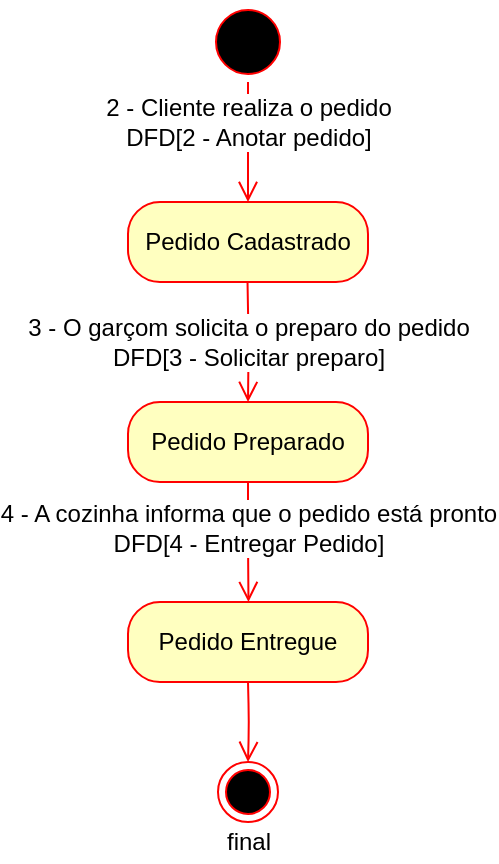 <mxfile version="13.0.3" type="device"><diagram id="oOBo6oCrgPSUEcmUvzrz" name="Page-1"><mxGraphModel dx="700" dy="813" grid="1" gridSize="10" guides="1" tooltips="1" connect="1" arrows="1" fold="1" page="1" pageScale="1" pageWidth="827" pageHeight="1169" math="0" shadow="0"><root><mxCell id="0"/><mxCell id="1" parent="0"/><mxCell id="MkVZXI5T7nDG7Dsxy7Ij-1" value="" style="ellipse;html=1;shape=endState;fillColor=#000000;strokeColor=#ff0000;" parent="1" vertex="1"><mxGeometry x="245" y="400" width="30" height="30" as="geometry"/></mxCell><mxCell id="MkVZXI5T7nDG7Dsxy7Ij-2" value="" style="ellipse;html=1;shape=startState;fillColor=#000000;strokeColor=#ff0000;" parent="1" vertex="1"><mxGeometry x="240" y="20" width="40" height="40" as="geometry"/></mxCell><mxCell id="MkVZXI5T7nDG7Dsxy7Ij-3" value="" style="edgeStyle=orthogonalEdgeStyle;html=1;verticalAlign=bottom;endArrow=open;endSize=8;strokeColor=#ff0000;" parent="1" source="MkVZXI5T7nDG7Dsxy7Ij-2" target="MkVZXI5T7nDG7Dsxy7Ij-4" edge="1"><mxGeometry relative="1" as="geometry"><mxPoint x="255" y="130" as="targetPoint"/><Array as="points"><mxPoint x="260" y="130"/></Array></mxGeometry></mxCell><mxCell id="MkVZXI5T7nDG7Dsxy7Ij-15" value="2 - Cliente realiza o pedido&lt;br&gt;DFD[2 - Anotar pedido]" style="text;html=1;align=center;verticalAlign=middle;resizable=0;points=[];labelBackgroundColor=#ffffff;" parent="MkVZXI5T7nDG7Dsxy7Ij-3" vertex="1" connectable="0"><mxGeometry x="1" y="37" relative="1" as="geometry"><mxPoint x="-37" y="-40" as="offset"/></mxGeometry></mxCell><mxCell id="MkVZXI5T7nDG7Dsxy7Ij-4" value="Pedido Cadastrado" style="rounded=1;whiteSpace=wrap;html=1;arcSize=40;fontColor=#000000;fillColor=#ffffc0;strokeColor=#ff0000;" parent="1" vertex="1"><mxGeometry x="200" y="120" width="120" height="40" as="geometry"/></mxCell><mxCell id="MkVZXI5T7nDG7Dsxy7Ij-5" value="" style="edgeStyle=orthogonalEdgeStyle;html=1;verticalAlign=bottom;endArrow=open;endSize=8;strokeColor=#ff0000;entryX=0.5;entryY=0;entryDx=0;entryDy=0;" parent="1" target="MkVZXI5T7nDG7Dsxy7Ij-6" edge="1"><mxGeometry relative="1" as="geometry"><mxPoint x="259.76" y="240" as="targetPoint"/><mxPoint x="259.76" y="160" as="sourcePoint"/><Array as="points"/></mxGeometry></mxCell><mxCell id="MkVZXI5T7nDG7Dsxy7Ij-6" value="Pedido Preparado" style="rounded=1;whiteSpace=wrap;html=1;arcSize=40;fontColor=#000000;fillColor=#ffffc0;strokeColor=#ff0000;" parent="1" vertex="1"><mxGeometry x="200" y="220" width="120" height="40" as="geometry"/></mxCell><mxCell id="MkVZXI5T7nDG7Dsxy7Ij-8" value="Pedido Entregue" style="rounded=1;whiteSpace=wrap;html=1;arcSize=40;fontColor=#000000;fillColor=#ffffc0;strokeColor=#ff0000;" parent="1" vertex="1"><mxGeometry x="200" y="320" width="120" height="40" as="geometry"/></mxCell><mxCell id="MkVZXI5T7nDG7Dsxy7Ij-11" value="" style="edgeStyle=orthogonalEdgeStyle;html=1;verticalAlign=bottom;endArrow=open;endSize=8;strokeColor=#ff0000;entryX=0.5;entryY=0;entryDx=0;entryDy=0;" parent="1" edge="1"><mxGeometry relative="1" as="geometry"><mxPoint x="260.24" y="320" as="targetPoint"/><mxPoint x="260" y="260" as="sourcePoint"/><Array as="points"><mxPoint x="260" y="290"/></Array></mxGeometry></mxCell><mxCell id="MkVZXI5T7nDG7Dsxy7Ij-17" value="4 - A cozinha informa que o pedido está pronto&lt;br&gt;DFD[4 - Entregar Pedido]" style="text;html=1;align=center;verticalAlign=middle;resizable=0;points=[];labelBackgroundColor=#ffffff;" parent="MkVZXI5T7nDG7Dsxy7Ij-11" vertex="1" connectable="0"><mxGeometry x="-0.233" relative="1" as="geometry"><mxPoint as="offset"/></mxGeometry></mxCell><mxCell id="MkVZXI5T7nDG7Dsxy7Ij-12" value="" style="edgeStyle=orthogonalEdgeStyle;html=1;verticalAlign=bottom;endArrow=open;endSize=8;strokeColor=#ff0000;entryX=0.5;entryY=0;entryDx=0;entryDy=0;" parent="1" target="MkVZXI5T7nDG7Dsxy7Ij-1" edge="1"><mxGeometry relative="1" as="geometry"><mxPoint x="260" y="420" as="targetPoint"/><mxPoint x="260" y="360" as="sourcePoint"/><Array as="points"/></mxGeometry></mxCell><mxCell id="MkVZXI5T7nDG7Dsxy7Ij-20" value="3 - O garçom solicita o preparo do pedido&lt;br&gt;DFD[3 - Solicitar preparo]" style="text;html=1;align=center;verticalAlign=middle;resizable=0;points=[];labelBackgroundColor=#ffffff;" parent="1" vertex="1" connectable="0"><mxGeometry x="260" y="190.003" as="geometry"><mxPoint as="offset"/></mxGeometry></mxCell><mxCell id="4isHOpw2lFYsaB5taBBd-12" value="final" style="text;html=1;align=center;verticalAlign=middle;resizable=0;points=[];autosize=1;" parent="1" vertex="1"><mxGeometry x="240" y="430" width="40" height="20" as="geometry"/></mxCell></root></mxGraphModel></diagram></mxfile>